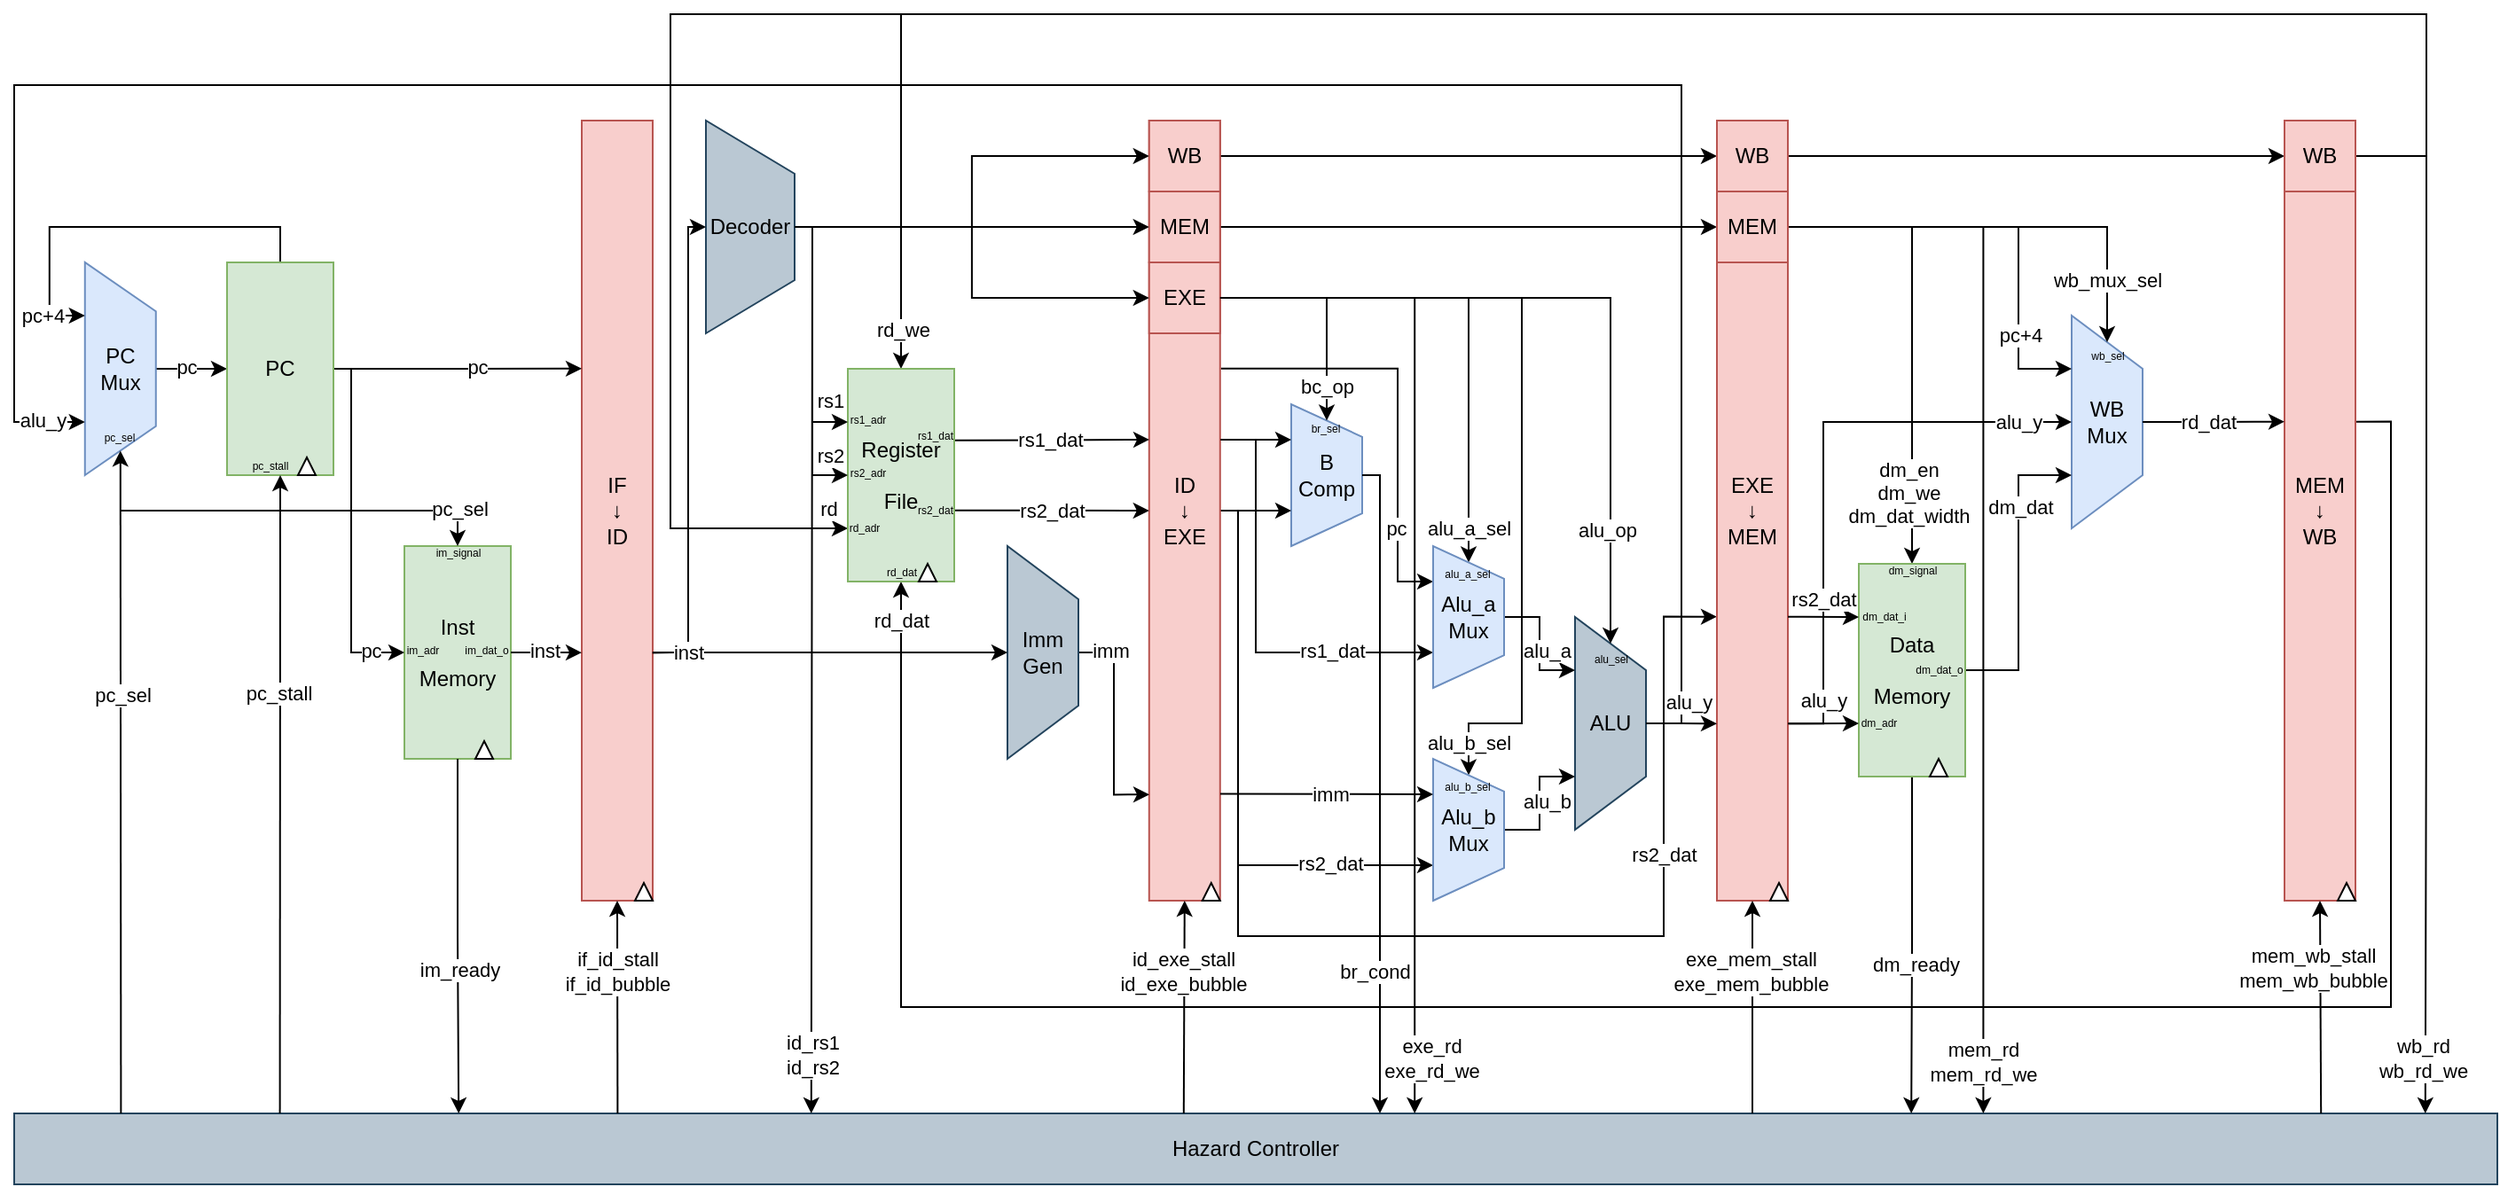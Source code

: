 <mxfile version="22.1.2" type="device">
  <diagram name="Page-1" id="2YBvvXClWsGukQMizWep">
    <mxGraphModel dx="508" dy="437" grid="1" gridSize="10" guides="1" tooltips="1" connect="1" arrows="1" fold="1" page="1" pageScale="1" pageWidth="850" pageHeight="1100" background="none" math="0" shadow="0">
      <root>
        <mxCell id="0" />
        <mxCell id="1" parent="0" />
        <mxCell id="UYplM13KXAHD8chaAOIS-617" value="WB&lt;br&gt;Mux" style="verticalLabelPosition=middle;verticalAlign=middle;html=1;shape=trapezoid;perimeter=trapezoidPerimeter;whiteSpace=wrap;size=0.25;arcSize=10;flipV=1;labelPosition=center;align=center;direction=south;rounded=0;fillColor=#dae8fc;strokeColor=#6c8ebf;" parent="1" vertex="1">
          <mxGeometry x="1320" y="390" width="40" height="120" as="geometry" />
        </mxCell>
        <mxCell id="UYplM13KXAHD8chaAOIS-618" value="ALU" style="verticalLabelPosition=middle;verticalAlign=middle;html=1;shape=trapezoid;perimeter=trapezoidPerimeter;whiteSpace=wrap;size=0.25;arcSize=10;flipV=1;labelPosition=center;align=center;direction=south;rounded=0;fillColor=#bac8d3;strokeColor=#23445d;" parent="1" vertex="1">
          <mxGeometry x="1040" y="560" width="40" height="120" as="geometry" />
        </mxCell>
        <mxCell id="UYplM13KXAHD8chaAOIS-621" value="B&lt;br&gt;Comp" style="verticalLabelPosition=middle;verticalAlign=middle;html=1;shape=trapezoid;perimeter=trapezoidPerimeter;whiteSpace=wrap;size=0.23;arcSize=10;flipV=1;labelPosition=center;align=center;direction=south;rounded=0;fillColor=#dae8fc;strokeColor=#6c8ebf;" parent="1" vertex="1">
          <mxGeometry x="880" y="440" width="40" height="80" as="geometry" />
        </mxCell>
        <mxCell id="UYplM13KXAHD8chaAOIS-589" value="IF&lt;br style=&quot;border-color: var(--border-color);&quot;&gt;↓&lt;br style=&quot;border-color: var(--border-color);&quot;&gt;ID" style="rounded=0;whiteSpace=wrap;html=1;direction=south;fillColor=#f8cecc;strokeColor=#b85450;" parent="1" vertex="1">
          <mxGeometry x="480" y="280" width="40" height="440" as="geometry" />
        </mxCell>
        <mxCell id="UYplM13KXAHD8chaAOIS-657" style="edgeStyle=orthogonalEdgeStyle;rounded=0;orthogonalLoop=1;jettySize=auto;html=1;exitX=0.5;exitY=0;exitDx=0;exitDy=0;entryX=0.75;entryY=1;entryDx=0;entryDy=0;" parent="1" source="UYplM13KXAHD8chaAOIS-591" target="UYplM13KXAHD8chaAOIS-621" edge="1">
          <mxGeometry relative="1" as="geometry" />
        </mxCell>
        <mxCell id="UYplM13KXAHD8chaAOIS-668" style="edgeStyle=orthogonalEdgeStyle;rounded=0;orthogonalLoop=1;jettySize=auto;html=1;exitX=0.318;exitY=-0.012;exitDx=0;exitDy=0;entryX=0.25;entryY=1;entryDx=0;entryDy=0;exitPerimeter=0;" parent="1" source="UYplM13KXAHD8chaAOIS-591" target="UYplM13KXAHD8chaAOIS-620" edge="1">
          <mxGeometry relative="1" as="geometry">
            <Array as="points">
              <mxPoint x="940" y="420" />
              <mxPoint x="940" y="540" />
            </Array>
          </mxGeometry>
        </mxCell>
        <mxCell id="UYplM13KXAHD8chaAOIS-735" value="pc" style="edgeLabel;html=1;align=center;verticalAlign=middle;resizable=0;points=[];rounded=0;" parent="UYplM13KXAHD8chaAOIS-668" vertex="1" connectable="0">
          <mxGeometry x="0.587" relative="1" as="geometry">
            <mxPoint x="-1" y="-1" as="offset" />
          </mxGeometry>
        </mxCell>
        <mxCell id="UYplM13KXAHD8chaAOIS-669" style="edgeStyle=orthogonalEdgeStyle;rounded=0;orthogonalLoop=1;jettySize=auto;html=1;exitX=0.409;exitY=-0.006;exitDx=0;exitDy=0;entryX=0.75;entryY=1;entryDx=0;entryDy=0;exitPerimeter=0;" parent="1" source="UYplM13KXAHD8chaAOIS-591" target="UYplM13KXAHD8chaAOIS-620" edge="1">
          <mxGeometry relative="1" as="geometry">
            <Array as="points">
              <mxPoint x="860" y="460" />
              <mxPoint x="860" y="580" />
            </Array>
          </mxGeometry>
        </mxCell>
        <mxCell id="UYplM13KXAHD8chaAOIS-733" value="rs1_dat" style="edgeLabel;html=1;align=center;verticalAlign=middle;resizable=0;points=[];rounded=0;" parent="UYplM13KXAHD8chaAOIS-669" vertex="1" connectable="0">
          <mxGeometry x="0.571" y="3" relative="1" as="geometry">
            <mxPoint x="-6" y="2" as="offset" />
          </mxGeometry>
        </mxCell>
        <mxCell id="UYplM13KXAHD8chaAOIS-670" style="edgeStyle=orthogonalEdgeStyle;rounded=0;orthogonalLoop=1;jettySize=auto;html=1;exitX=0.5;exitY=0;exitDx=0;exitDy=0;entryX=0.75;entryY=1;entryDx=0;entryDy=0;" parent="1" source="UYplM13KXAHD8chaAOIS-591" target="UYplM13KXAHD8chaAOIS-619" edge="1">
          <mxGeometry relative="1" as="geometry">
            <Array as="points">
              <mxPoint x="850" y="500" />
              <mxPoint x="850" y="700" />
            </Array>
          </mxGeometry>
        </mxCell>
        <mxCell id="UYplM13KXAHD8chaAOIS-720" value="rs2_dat" style="edgeLabel;html=1;align=center;verticalAlign=middle;resizable=0;points=[];rounded=0;" parent="UYplM13KXAHD8chaAOIS-670" vertex="1" connectable="0">
          <mxGeometry x="0.573" relative="1" as="geometry">
            <mxPoint x="10" y="-1" as="offset" />
          </mxGeometry>
        </mxCell>
        <mxCell id="UYplM13KXAHD8chaAOIS-675" style="edgeStyle=orthogonalEdgeStyle;rounded=0;orthogonalLoop=1;jettySize=auto;html=1;exitX=0.5;exitY=0;exitDx=0;exitDy=0;entryX=0.636;entryY=1;entryDx=0;entryDy=0;entryPerimeter=0;" parent="1" source="UYplM13KXAHD8chaAOIS-591" target="UYplM13KXAHD8chaAOIS-592" edge="1">
          <mxGeometry relative="1" as="geometry">
            <mxPoint x="1100" y="560" as="targetPoint" />
            <Array as="points">
              <mxPoint x="850" y="500" />
              <mxPoint x="850" y="740" />
              <mxPoint x="1090" y="740" />
              <mxPoint x="1090" y="560" />
            </Array>
          </mxGeometry>
        </mxCell>
        <mxCell id="UYplM13KXAHD8chaAOIS-721" value="rs2_dat" style="edgeLabel;html=1;align=center;verticalAlign=middle;resizable=0;points=[];rounded=0;" parent="UYplM13KXAHD8chaAOIS-675" vertex="1" connectable="0">
          <mxGeometry x="0.532" y="-1" relative="1" as="geometry">
            <mxPoint x="-1" as="offset" />
          </mxGeometry>
        </mxCell>
        <mxCell id="UYplM13KXAHD8chaAOIS-591" value="ID&lt;br style=&quot;border-color: var(--border-color);&quot;&gt;↓&lt;br style=&quot;border-color: var(--border-color);&quot;&gt;EXE" style="rounded=0;whiteSpace=wrap;html=1;direction=south;strokeColor=#b85450;fillColor=#f8cecc;" parent="1" vertex="1">
          <mxGeometry x="799.89" y="280" width="40" height="440" as="geometry" />
        </mxCell>
        <mxCell id="UYplM13KXAHD8chaAOIS-681" style="edgeStyle=orthogonalEdgeStyle;rounded=0;orthogonalLoop=1;jettySize=auto;html=1;entryX=0.5;entryY=1;entryDx=0;entryDy=0;exitX=0.773;exitY=0.004;exitDx=0;exitDy=0;exitPerimeter=0;" parent="1" source="UYplM13KXAHD8chaAOIS-592" target="UYplM13KXAHD8chaAOIS-617" edge="1">
          <mxGeometry relative="1" as="geometry">
            <mxPoint x="1170" y="620" as="sourcePoint" />
            <Array as="points">
              <mxPoint x="1180" y="620" />
              <mxPoint x="1180" y="450" />
            </Array>
          </mxGeometry>
        </mxCell>
        <mxCell id="UYplM13KXAHD8chaAOIS-730" value="alu_y" style="edgeLabel;html=1;align=center;verticalAlign=middle;resizable=0;points=[];rounded=0;" parent="UYplM13KXAHD8chaAOIS-681" vertex="1" connectable="0">
          <mxGeometry x="0.84" y="2" relative="1" as="geometry">
            <mxPoint x="-4" y="2" as="offset" />
          </mxGeometry>
        </mxCell>
        <mxCell id="UYplM13KXAHD8chaAOIS-592" value="EXE&lt;br style=&quot;border-color: var(--border-color);&quot;&gt;↓&lt;br style=&quot;border-color: var(--border-color);&quot;&gt;MEM" style="rounded=0;whiteSpace=wrap;html=1;direction=south;fillColor=#f8cecc;strokeColor=#b85450;" parent="1" vertex="1">
          <mxGeometry x="1120" y="280" width="40" height="440" as="geometry" />
        </mxCell>
        <mxCell id="UYplM13KXAHD8chaAOIS-705" style="edgeStyle=orthogonalEdgeStyle;rounded=0;orthogonalLoop=1;jettySize=auto;html=1;entryX=1;entryY=0.5;entryDx=0;entryDy=0;exitX=0.386;exitY=0;exitDx=0;exitDy=0;exitPerimeter=0;" parent="1" source="UYplM13KXAHD8chaAOIS-594" target="UYplM13KXAHD8chaAOIS-622" edge="1">
          <mxGeometry relative="1" as="geometry">
            <mxPoint x="1490" y="450" as="sourcePoint" />
            <Array as="points">
              <mxPoint x="1500" y="450" />
              <mxPoint x="1500" y="780" />
              <mxPoint x="660" y="780" />
            </Array>
          </mxGeometry>
        </mxCell>
        <mxCell id="UYplM13KXAHD8chaAOIS-713" value="rd_dat" style="edgeLabel;html=1;align=center;verticalAlign=middle;resizable=0;points=[];rounded=0;" parent="UYplM13KXAHD8chaAOIS-705" vertex="1" connectable="0">
          <mxGeometry x="0.939" relative="1" as="geometry">
            <mxPoint y="-22" as="offset" />
          </mxGeometry>
        </mxCell>
        <mxCell id="UYplM13KXAHD8chaAOIS-594" value="MEM&lt;br style=&quot;border-color: var(--border-color);&quot;&gt;↓&lt;br style=&quot;border-color: var(--border-color);&quot;&gt;WB" style="rounded=0;whiteSpace=wrap;html=1;direction=south;fillColor=#f8cecc;strokeColor=#b85450;" parent="1" vertex="1">
          <mxGeometry x="1440" y="280" width="40" height="440" as="geometry" />
        </mxCell>
        <mxCell id="UYplM13KXAHD8chaAOIS-596" value="Hazard Controller" style="rounded=0;whiteSpace=wrap;html=1;points=[[0,0,0,0,0],[0,0.25,0,0,0],[0,0.5,0,0,0],[0,0.75,0,0,0],[0,1,0,0,0],[0.25,0,0,0,0],[0.25,1,0,0,0],[0.5,0,0,0,0],[0.5,1,0,0,0],[0.75,0,0,0,0],[0.75,1,0,0,0],[1,0,0,0,0],[1,0.25,0,0,0],[1,0.5,0,0,0],[1,0.75,0,0,0],[1,1,0,0,0]];fillColor=#bac8d3;strokeColor=#23445d;" parent="1" vertex="1">
          <mxGeometry x="160" y="840" width="1400" height="40" as="geometry" />
        </mxCell>
        <mxCell id="UYplM13KXAHD8chaAOIS-623" style="edgeStyle=orthogonalEdgeStyle;rounded=0;orthogonalLoop=1;jettySize=auto;html=1;exitX=0.5;exitY=0;exitDx=0;exitDy=0;entryX=0.5;entryY=1;entryDx=0;entryDy=0;" parent="1" source="UYplM13KXAHD8chaAOIS-598" target="UYplM13KXAHD8chaAOIS-601" edge="1">
          <mxGeometry relative="1" as="geometry" />
        </mxCell>
        <mxCell id="UYplM13KXAHD8chaAOIS-624" value="pc" style="edgeLabel;html=1;align=center;verticalAlign=middle;resizable=0;points=[];rounded=0;" parent="UYplM13KXAHD8chaAOIS-623" vertex="1" connectable="0">
          <mxGeometry x="-0.169" y="1" relative="1" as="geometry">
            <mxPoint as="offset" />
          </mxGeometry>
        </mxCell>
        <mxCell id="UYplM13KXAHD8chaAOIS-598" value="PC&lt;br&gt;Mux" style="verticalLabelPosition=middle;verticalAlign=middle;html=1;shape=trapezoid;perimeter=trapezoidPerimeter;whiteSpace=wrap;size=0.23;arcSize=10;flipV=1;labelPosition=center;align=center;direction=south;rounded=0;fillColor=#dae8fc;strokeColor=#6c8ebf;" parent="1" vertex="1">
          <mxGeometry x="199.89" y="360" width="40" height="120" as="geometry" />
        </mxCell>
        <mxCell id="UYplM13KXAHD8chaAOIS-600" value="Inst&lt;br&gt;&lt;br&gt;Memory" style="rounded=0;whiteSpace=wrap;html=1;direction=south;fillColor=#d5e8d4;strokeColor=#82b366;" parent="1" vertex="1">
          <mxGeometry x="380" y="520" width="60" height="120" as="geometry" />
        </mxCell>
        <mxCell id="UYplM13KXAHD8chaAOIS-625" style="edgeStyle=orthogonalEdgeStyle;rounded=0;orthogonalLoop=1;jettySize=auto;html=1;exitX=0;exitY=0.5;exitDx=0;exitDy=0;entryX=0.25;entryY=1;entryDx=0;entryDy=0;" parent="1" source="UYplM13KXAHD8chaAOIS-601" target="UYplM13KXAHD8chaAOIS-598" edge="1">
          <mxGeometry relative="1" as="geometry" />
        </mxCell>
        <mxCell id="UYplM13KXAHD8chaAOIS-626" value="pc+4" style="edgeLabel;html=1;align=center;verticalAlign=middle;resizable=0;points=[];rounded=0;" parent="UYplM13KXAHD8chaAOIS-625" vertex="1" connectable="0">
          <mxGeometry x="-0.124" relative="1" as="geometry">
            <mxPoint x="-58" y="50" as="offset" />
          </mxGeometry>
        </mxCell>
        <mxCell id="UYplM13KXAHD8chaAOIS-629" style="edgeStyle=orthogonalEdgeStyle;rounded=0;orthogonalLoop=1;jettySize=auto;html=1;exitX=0.5;exitY=0;exitDx=0;exitDy=0;entryX=0.318;entryY=1;entryDx=0;entryDy=0;entryPerimeter=0;" parent="1" source="UYplM13KXAHD8chaAOIS-601" target="UYplM13KXAHD8chaAOIS-589" edge="1">
          <mxGeometry relative="1" as="geometry">
            <mxPoint x="460.0" y="420.316" as="targetPoint" />
          </mxGeometry>
        </mxCell>
        <mxCell id="UYplM13KXAHD8chaAOIS-748" value="pc" style="edgeLabel;html=1;align=center;verticalAlign=middle;resizable=0;points=[];rounded=0;" parent="UYplM13KXAHD8chaAOIS-629" vertex="1" connectable="0">
          <mxGeometry x="0.106" y="2" relative="1" as="geometry">
            <mxPoint x="3" y="1" as="offset" />
          </mxGeometry>
        </mxCell>
        <mxCell id="UYplM13KXAHD8chaAOIS-630" style="edgeStyle=orthogonalEdgeStyle;rounded=0;orthogonalLoop=1;jettySize=auto;html=1;exitX=0.5;exitY=0;exitDx=0;exitDy=0;entryX=0.5;entryY=1;entryDx=0;entryDy=0;" parent="1" source="UYplM13KXAHD8chaAOIS-601" target="UYplM13KXAHD8chaAOIS-600" edge="1">
          <mxGeometry relative="1" as="geometry">
            <Array as="points">
              <mxPoint x="350" y="420" />
              <mxPoint x="350" y="580" />
            </Array>
          </mxGeometry>
        </mxCell>
        <mxCell id="UYplM13KXAHD8chaAOIS-751" value="pc" style="edgeLabel;html=1;align=center;verticalAlign=middle;resizable=0;points=[];rounded=0;" parent="UYplM13KXAHD8chaAOIS-630" vertex="1" connectable="0">
          <mxGeometry x="0.721" y="1" relative="1" as="geometry">
            <mxPoint x="9" as="offset" />
          </mxGeometry>
        </mxCell>
        <mxCell id="UYplM13KXAHD8chaAOIS-759" value="im_adr" style="edgeLabel;html=1;align=center;verticalAlign=middle;resizable=0;points=[];fontSize=6;rounded=0;labelBackgroundColor=none;" parent="UYplM13KXAHD8chaAOIS-630" vertex="1" connectable="0">
          <mxGeometry x="0.859" relative="1" as="geometry">
            <mxPoint x="24" y="-1" as="offset" />
          </mxGeometry>
        </mxCell>
        <mxCell id="UYplM13KXAHD8chaAOIS-601" value="PC" style="rounded=0;whiteSpace=wrap;html=1;direction=south;fillColor=#d5e8d4;strokeColor=#82b366;" parent="1" vertex="1">
          <mxGeometry x="280" y="360" width="60" height="120" as="geometry" />
        </mxCell>
        <mxCell id="UYplM13KXAHD8chaAOIS-640" style="edgeStyle=orthogonalEdgeStyle;rounded=0;orthogonalLoop=1;jettySize=auto;html=1;exitX=1;exitY=0.5;exitDx=0;exitDy=0;entryX=0;entryY=0.5;entryDx=0;entryDy=0;" parent="1" source="UYplM13KXAHD8chaAOIS-604" target="UYplM13KXAHD8chaAOIS-608" edge="1">
          <mxGeometry relative="1" as="geometry" />
        </mxCell>
        <mxCell id="UYplM13KXAHD8chaAOIS-604" value="WB" style="rounded=0;whiteSpace=wrap;html=1;strokeColor=#b85450;fillColor=#f8cecc;" parent="1" vertex="1">
          <mxGeometry x="799.89" y="280" width="40" height="40" as="geometry" />
        </mxCell>
        <mxCell id="UYplM13KXAHD8chaAOIS-641" style="edgeStyle=orthogonalEdgeStyle;rounded=0;orthogonalLoop=1;jettySize=auto;html=1;exitX=1;exitY=0.5;exitDx=0;exitDy=0;entryX=0;entryY=0.5;entryDx=0;entryDy=0;" parent="1" source="UYplM13KXAHD8chaAOIS-605" target="UYplM13KXAHD8chaAOIS-609" edge="1">
          <mxGeometry relative="1" as="geometry" />
        </mxCell>
        <mxCell id="UYplM13KXAHD8chaAOIS-605" value="MEM" style="rounded=0;whiteSpace=wrap;html=1;strokeColor=#b85450;fillColor=#f8cecc;" parent="1" vertex="1">
          <mxGeometry x="799.89" y="320" width="40" height="40" as="geometry" />
        </mxCell>
        <mxCell id="UYplM13KXAHD8chaAOIS-659" style="edgeStyle=orthogonalEdgeStyle;rounded=0;orthogonalLoop=1;jettySize=auto;html=1;exitX=1;exitY=0.5;exitDx=0;exitDy=0;entryX=0;entryY=0.5;entryDx=0;entryDy=0;" parent="1" source="UYplM13KXAHD8chaAOIS-606" target="UYplM13KXAHD8chaAOIS-621" edge="1">
          <mxGeometry relative="1" as="geometry" />
        </mxCell>
        <mxCell id="UYplM13KXAHD8chaAOIS-752" value="bc_op" style="edgeLabel;html=1;align=center;verticalAlign=middle;resizable=0;points=[];rounded=0;" parent="UYplM13KXAHD8chaAOIS-659" vertex="1" connectable="0">
          <mxGeometry x="0.716" y="-3" relative="1" as="geometry">
            <mxPoint x="3" y="-1" as="offset" />
          </mxGeometry>
        </mxCell>
        <mxCell id="UYplM13KXAHD8chaAOIS-794" value="br_sel" style="edgeLabel;html=1;align=center;verticalAlign=middle;resizable=0;points=[];fontSize=6;fontFamily=Helvetica;fontColor=default;labelBackgroundColor=none;" parent="UYplM13KXAHD8chaAOIS-659" vertex="1" connectable="0">
          <mxGeometry x="0.906" y="2" relative="1" as="geometry">
            <mxPoint x="-3" y="11" as="offset" />
          </mxGeometry>
        </mxCell>
        <mxCell id="UYplM13KXAHD8chaAOIS-660" style="edgeStyle=orthogonalEdgeStyle;rounded=0;orthogonalLoop=1;jettySize=auto;html=1;exitX=1;exitY=0.5;exitDx=0;exitDy=0;entryX=0;entryY=0.5;entryDx=0;entryDy=0;" parent="1" source="UYplM13KXAHD8chaAOIS-606" target="UYplM13KXAHD8chaAOIS-620" edge="1">
          <mxGeometry relative="1" as="geometry" />
        </mxCell>
        <mxCell id="UYplM13KXAHD8chaAOIS-731" value="alu_a_sel" style="edgeLabel;html=1;align=center;verticalAlign=middle;resizable=0;points=[];rounded=0;" parent="UYplM13KXAHD8chaAOIS-660" vertex="1" connectable="0">
          <mxGeometry x="0.49" relative="1" as="geometry">
            <mxPoint y="54" as="offset" />
          </mxGeometry>
        </mxCell>
        <mxCell id="UYplM13KXAHD8chaAOIS-661" style="edgeStyle=orthogonalEdgeStyle;rounded=0;orthogonalLoop=1;jettySize=auto;html=1;exitX=1;exitY=0.5;exitDx=0;exitDy=0;entryX=0;entryY=0.5;entryDx=0;entryDy=0;" parent="1" source="UYplM13KXAHD8chaAOIS-606" target="UYplM13KXAHD8chaAOIS-618" edge="1">
          <mxGeometry relative="1" as="geometry" />
        </mxCell>
        <mxCell id="UYplM13KXAHD8chaAOIS-746" value="alu_op" style="edgeLabel;html=1;align=center;verticalAlign=middle;resizable=0;points=[];rounded=0;" parent="UYplM13KXAHD8chaAOIS-661" vertex="1" connectable="0">
          <mxGeometry x="0.71" relative="1" as="geometry">
            <mxPoint x="-2" y="-4" as="offset" />
          </mxGeometry>
        </mxCell>
        <mxCell id="UYplM13KXAHD8chaAOIS-797" value="alu_sel" style="edgeLabel;html=1;align=center;verticalAlign=middle;resizable=0;points=[];fontSize=6;fontFamily=Helvetica;fontColor=default;labelBackgroundColor=none;" parent="UYplM13KXAHD8chaAOIS-661" vertex="1" connectable="0">
          <mxGeometry x="0.881" relative="1" as="geometry">
            <mxPoint y="33" as="offset" />
          </mxGeometry>
        </mxCell>
        <mxCell id="UYplM13KXAHD8chaAOIS-662" style="edgeStyle=orthogonalEdgeStyle;rounded=0;orthogonalLoop=1;jettySize=auto;html=1;exitX=1;exitY=0.5;exitDx=0;exitDy=0;entryX=0;entryY=0.5;entryDx=0;entryDy=0;" parent="1" source="UYplM13KXAHD8chaAOIS-606" target="UYplM13KXAHD8chaAOIS-619" edge="1">
          <mxGeometry relative="1" as="geometry">
            <Array as="points">
              <mxPoint x="1010" y="380" />
              <mxPoint x="1010" y="620" />
              <mxPoint x="980" y="620" />
            </Array>
          </mxGeometry>
        </mxCell>
        <mxCell id="UYplM13KXAHD8chaAOIS-732" value="alu_b_sel" style="edgeLabel;html=1;align=center;verticalAlign=middle;resizable=0;points=[];rounded=0;" parent="UYplM13KXAHD8chaAOIS-662" vertex="1" connectable="0">
          <mxGeometry x="0.669" y="1" relative="1" as="geometry">
            <mxPoint x="-31" y="29" as="offset" />
          </mxGeometry>
        </mxCell>
        <mxCell id="UYplM13KXAHD8chaAOIS-606" value="EXE" style="rounded=0;whiteSpace=wrap;html=1;strokeColor=#b85450;fillColor=#f8cecc;" parent="1" vertex="1">
          <mxGeometry x="799.89" y="360" width="40" height="40" as="geometry" />
        </mxCell>
        <mxCell id="UYplM13KXAHD8chaAOIS-643" style="edgeStyle=orthogonalEdgeStyle;rounded=0;orthogonalLoop=1;jettySize=auto;html=1;exitX=1;exitY=0.5;exitDx=0;exitDy=0;entryX=0;entryY=0.5;entryDx=0;entryDy=0;" parent="1" source="UYplM13KXAHD8chaAOIS-608" target="UYplM13KXAHD8chaAOIS-611" edge="1">
          <mxGeometry relative="1" as="geometry" />
        </mxCell>
        <mxCell id="UYplM13KXAHD8chaAOIS-608" value="WB" style="rounded=0;whiteSpace=wrap;html=1;fillColor=#f8cecc;strokeColor=#b85450;" parent="1" vertex="1">
          <mxGeometry x="1120" y="280" width="40" height="40" as="geometry" />
        </mxCell>
        <mxCell id="UYplM13KXAHD8chaAOIS-678" style="edgeStyle=orthogonalEdgeStyle;rounded=0;orthogonalLoop=1;jettySize=auto;html=1;exitX=1;exitY=0.5;exitDx=0;exitDy=0;entryX=0;entryY=0.5;entryDx=0;entryDy=0;" parent="1" source="UYplM13KXAHD8chaAOIS-609" target="UYplM13KXAHD8chaAOIS-614" edge="1">
          <mxGeometry relative="1" as="geometry" />
        </mxCell>
        <mxCell id="UYplM13KXAHD8chaAOIS-754" value="dm_en&lt;br&gt;dm_we&lt;br&gt;dm_dat_width" style="edgeLabel;html=1;align=center;verticalAlign=middle;resizable=0;points=[];rounded=0;" parent="UYplM13KXAHD8chaAOIS-678" vertex="1" connectable="0">
          <mxGeometry x="0.545" y="-2" relative="1" as="geometry">
            <mxPoint y="19" as="offset" />
          </mxGeometry>
        </mxCell>
        <mxCell id="UYplM13KXAHD8chaAOIS-684" style="edgeStyle=orthogonalEdgeStyle;rounded=0;orthogonalLoop=1;jettySize=auto;html=1;exitX=1;exitY=0.5;exitDx=0;exitDy=0;entryX=0;entryY=0.5;entryDx=0;entryDy=0;" parent="1" source="UYplM13KXAHD8chaAOIS-609" target="UYplM13KXAHD8chaAOIS-617" edge="1">
          <mxGeometry relative="1" as="geometry" />
        </mxCell>
        <mxCell id="UYplM13KXAHD8chaAOIS-747" value="wb_mux_sel" style="edgeLabel;html=1;align=center;verticalAlign=middle;resizable=0;points=[];rounded=0;" parent="UYplM13KXAHD8chaAOIS-684" vertex="1" connectable="0">
          <mxGeometry x="0.846" y="-2" relative="1" as="geometry">
            <mxPoint x="2" y="-16" as="offset" />
          </mxGeometry>
        </mxCell>
        <mxCell id="UYplM13KXAHD8chaAOIS-798" value="wb_sel" style="edgeLabel;html=1;align=center;verticalAlign=middle;resizable=0;points=[];fontSize=6;fontFamily=Helvetica;fontColor=default;labelBackgroundColor=none;" parent="UYplM13KXAHD8chaAOIS-684" vertex="1" connectable="0">
          <mxGeometry x="0.842" y="-1" relative="1" as="geometry">
            <mxPoint x="1" y="27" as="offset" />
          </mxGeometry>
        </mxCell>
        <mxCell id="UYplM13KXAHD8chaAOIS-709" style="edgeStyle=orthogonalEdgeStyle;rounded=0;orthogonalLoop=1;jettySize=auto;html=1;exitX=1;exitY=0.5;exitDx=0;exitDy=0;entryX=0.25;entryY=1;entryDx=0;entryDy=0;" parent="1" source="UYplM13KXAHD8chaAOIS-609" target="UYplM13KXAHD8chaAOIS-617" edge="1">
          <mxGeometry relative="1" as="geometry">
            <Array as="points">
              <mxPoint x="1290" y="340" />
              <mxPoint x="1290" y="420" />
            </Array>
          </mxGeometry>
        </mxCell>
        <mxCell id="UYplM13KXAHD8chaAOIS-729" value="pc+4" style="edgeLabel;html=1;align=center;verticalAlign=middle;resizable=0;points=[];rounded=0;" parent="UYplM13KXAHD8chaAOIS-709" vertex="1" connectable="0">
          <mxGeometry x="0.545" y="1" relative="1" as="geometry">
            <mxPoint y="5" as="offset" />
          </mxGeometry>
        </mxCell>
        <mxCell id="UYplM13KXAHD8chaAOIS-770" style="edgeStyle=orthogonalEdgeStyle;shape=connector;rounded=0;orthogonalLoop=1;jettySize=auto;html=1;exitX=1;exitY=0.5;exitDx=0;exitDy=0;labelBackgroundColor=default;strokeColor=default;align=center;verticalAlign=middle;fontFamily=Helvetica;fontSize=11;fontColor=default;endArrow=classic;entryX=0.793;entryY=0;entryDx=0;entryDy=0;entryPerimeter=0;" parent="1" source="UYplM13KXAHD8chaAOIS-609" target="UYplM13KXAHD8chaAOIS-596" edge="1">
          <mxGeometry relative="1" as="geometry">
            <mxPoint x="1270" y="830" as="targetPoint" />
            <Array as="points">
              <mxPoint x="1270" y="340" />
            </Array>
          </mxGeometry>
        </mxCell>
        <mxCell id="UYplM13KXAHD8chaAOIS-771" value="mem_rd&lt;br&gt;mem_rd_we" style="edgeLabel;html=1;align=center;verticalAlign=middle;resizable=0;points=[];fontSize=11;fontFamily=Helvetica;fontColor=default;" parent="UYplM13KXAHD8chaAOIS-770" vertex="1" connectable="0">
          <mxGeometry x="0.904" y="-1" relative="1" as="geometry">
            <mxPoint x="1" as="offset" />
          </mxGeometry>
        </mxCell>
        <mxCell id="UYplM13KXAHD8chaAOIS-609" value="MEM" style="rounded=0;whiteSpace=wrap;html=1;fillColor=#f8cecc;strokeColor=#b85450;" parent="1" vertex="1">
          <mxGeometry x="1120" y="320" width="40" height="40" as="geometry" />
        </mxCell>
        <mxCell id="UYplM13KXAHD8chaAOIS-703" style="edgeStyle=orthogonalEdgeStyle;rounded=0;orthogonalLoop=1;jettySize=auto;html=1;exitX=1;exitY=0.5;exitDx=0;exitDy=0;entryX=0;entryY=0.5;entryDx=0;entryDy=0;" parent="1" source="UYplM13KXAHD8chaAOIS-611" target="UYplM13KXAHD8chaAOIS-622" edge="1">
          <mxGeometry relative="1" as="geometry">
            <Array as="points">
              <mxPoint x="1520" y="300" />
              <mxPoint x="1520" y="220" />
              <mxPoint x="660" y="220" />
            </Array>
          </mxGeometry>
        </mxCell>
        <mxCell id="UYplM13KXAHD8chaAOIS-718" value="rd_we" style="edgeLabel;html=1;align=center;verticalAlign=middle;resizable=0;points=[];rounded=0;" parent="UYplM13KXAHD8chaAOIS-703" vertex="1" connectable="0">
          <mxGeometry x="0.956" y="2" relative="1" as="geometry">
            <mxPoint x="-1" y="4" as="offset" />
          </mxGeometry>
        </mxCell>
        <mxCell id="UYplM13KXAHD8chaAOIS-704" style="edgeStyle=orthogonalEdgeStyle;rounded=0;orthogonalLoop=1;jettySize=auto;html=1;exitX=1;exitY=0.5;exitDx=0;exitDy=0;entryX=0.75;entryY=1;entryDx=0;entryDy=0;" parent="1" source="UYplM13KXAHD8chaAOIS-611" target="UYplM13KXAHD8chaAOIS-622" edge="1">
          <mxGeometry relative="1" as="geometry">
            <Array as="points">
              <mxPoint x="1520" y="300" />
              <mxPoint x="1520" y="220" />
              <mxPoint x="530" y="220" />
              <mxPoint x="530" y="510" />
            </Array>
          </mxGeometry>
        </mxCell>
        <mxCell id="UYplM13KXAHD8chaAOIS-717" value="rd" style="edgeLabel;html=1;align=center;verticalAlign=middle;resizable=0;points=[];rounded=0;" parent="UYplM13KXAHD8chaAOIS-704" vertex="1" connectable="0">
          <mxGeometry x="0.967" y="1" relative="1" as="geometry">
            <mxPoint x="13" y="-10" as="offset" />
          </mxGeometry>
        </mxCell>
        <mxCell id="UYplM13KXAHD8chaAOIS-772" style="edgeStyle=orthogonalEdgeStyle;shape=connector;rounded=0;orthogonalLoop=1;jettySize=auto;html=1;exitX=1;exitY=0.5;exitDx=0;exitDy=0;labelBackgroundColor=default;strokeColor=default;align=center;verticalAlign=middle;fontFamily=Helvetica;fontSize=11;fontColor=default;endArrow=classic;entryX=0.971;entryY=0;entryDx=0;entryDy=0;entryPerimeter=0;" parent="1" source="UYplM13KXAHD8chaAOIS-611" target="UYplM13KXAHD8chaAOIS-596" edge="1">
          <mxGeometry relative="1" as="geometry">
            <mxPoint x="1520" y="830" as="targetPoint" />
            <Array as="points">
              <mxPoint x="1520" y="300" />
              <mxPoint x="1520" y="580" />
              <mxPoint x="1519" y="580" />
            </Array>
          </mxGeometry>
        </mxCell>
        <mxCell id="UYplM13KXAHD8chaAOIS-773" value="wb_rd&lt;br&gt;wb_rd_we" style="edgeLabel;html=1;align=center;verticalAlign=middle;resizable=0;points=[];fontSize=11;fontFamily=Helvetica;fontColor=default;" parent="UYplM13KXAHD8chaAOIS-772" vertex="1" connectable="0">
          <mxGeometry x="0.898" relative="1" as="geometry">
            <mxPoint x="-2" y="-2" as="offset" />
          </mxGeometry>
        </mxCell>
        <mxCell id="UYplM13KXAHD8chaAOIS-611" value="WB" style="rounded=0;whiteSpace=wrap;html=1;fillColor=#f8cecc;strokeColor=#b85450;" parent="1" vertex="1">
          <mxGeometry x="1440" y="280" width="40" height="40" as="geometry" />
        </mxCell>
        <mxCell id="UYplM13KXAHD8chaAOIS-682" style="edgeStyle=orthogonalEdgeStyle;rounded=0;orthogonalLoop=1;jettySize=auto;html=1;exitX=0.5;exitY=0;exitDx=0;exitDy=0;entryX=0.75;entryY=1;entryDx=0;entryDy=0;" parent="1" source="UYplM13KXAHD8chaAOIS-614" target="UYplM13KXAHD8chaAOIS-617" edge="1">
          <mxGeometry relative="1" as="geometry" />
        </mxCell>
        <mxCell id="UYplM13KXAHD8chaAOIS-728" value="dm_dat" style="edgeLabel;html=1;align=center;verticalAlign=middle;resizable=0;points=[];rounded=0;" parent="UYplM13KXAHD8chaAOIS-682" vertex="1" connectable="0">
          <mxGeometry x="0.369" y="2" relative="1" as="geometry">
            <mxPoint x="3" y="-6" as="offset" />
          </mxGeometry>
        </mxCell>
        <mxCell id="UYplM13KXAHD8chaAOIS-688" style="edgeStyle=orthogonalEdgeStyle;rounded=0;orthogonalLoop=1;jettySize=auto;html=1;exitX=1;exitY=0.5;exitDx=0;exitDy=0;entryX=0.764;entryY=0;entryDx=0;entryDy=0;entryPerimeter=0;" parent="1" source="UYplM13KXAHD8chaAOIS-614" target="UYplM13KXAHD8chaAOIS-596" edge="1">
          <mxGeometry relative="1" as="geometry">
            <mxPoint x="1230" y="820" as="targetPoint" />
          </mxGeometry>
        </mxCell>
        <mxCell id="UYplM13KXAHD8chaAOIS-753" value="dm_ready" style="edgeLabel;html=1;align=center;verticalAlign=middle;resizable=0;points=[];rounded=0;" parent="UYplM13KXAHD8chaAOIS-688" vertex="1" connectable="0">
          <mxGeometry x="0.121" y="2" relative="1" as="geometry">
            <mxPoint as="offset" />
          </mxGeometry>
        </mxCell>
        <mxCell id="UYplM13KXAHD8chaAOIS-614" value="Data&lt;br&gt;&lt;br&gt;Memory" style="rounded=0;whiteSpace=wrap;html=1;direction=south;fillColor=#d5e8d4;strokeColor=#82b366;" parent="1" vertex="1">
          <mxGeometry x="1200" y="530" width="60" height="120" as="geometry" />
        </mxCell>
        <mxCell id="UYplM13KXAHD8chaAOIS-683" style="edgeStyle=orthogonalEdgeStyle;rounded=0;orthogonalLoop=1;jettySize=auto;html=1;exitX=0.5;exitY=0;exitDx=0;exitDy=0;entryX=0.386;entryY=1;entryDx=0;entryDy=0;entryPerimeter=0;" parent="1" source="UYplM13KXAHD8chaAOIS-617" target="UYplM13KXAHD8chaAOIS-594" edge="1">
          <mxGeometry relative="1" as="geometry">
            <mxPoint x="1430" y="450" as="targetPoint" />
          </mxGeometry>
        </mxCell>
        <mxCell id="UYplM13KXAHD8chaAOIS-711" value="rd_dat" style="edgeLabel;html=1;align=center;verticalAlign=middle;resizable=0;points=[];rounded=0;" parent="UYplM13KXAHD8chaAOIS-683" vertex="1" connectable="0">
          <mxGeometry x="-0.072" y="-1" relative="1" as="geometry">
            <mxPoint y="-1" as="offset" />
          </mxGeometry>
        </mxCell>
        <mxCell id="UYplM13KXAHD8chaAOIS-674" style="edgeStyle=orthogonalEdgeStyle;rounded=0;orthogonalLoop=1;jettySize=auto;html=1;exitX=0.5;exitY=0;exitDx=0;exitDy=0;entryX=0.773;entryY=1;entryDx=0;entryDy=0;entryPerimeter=0;" parent="1" source="UYplM13KXAHD8chaAOIS-618" target="UYplM13KXAHD8chaAOIS-592" edge="1">
          <mxGeometry relative="1" as="geometry">
            <mxPoint x="1110" y="620.19" as="targetPoint" />
          </mxGeometry>
        </mxCell>
        <mxCell id="UYplM13KXAHD8chaAOIS-685" style="edgeStyle=orthogonalEdgeStyle;rounded=0;orthogonalLoop=1;jettySize=auto;html=1;exitX=0.5;exitY=0;exitDx=0;exitDy=0;entryX=0.75;entryY=1;entryDx=0;entryDy=0;" parent="1" source="UYplM13KXAHD8chaAOIS-618" target="UYplM13KXAHD8chaAOIS-598" edge="1">
          <mxGeometry relative="1" as="geometry">
            <Array as="points">
              <mxPoint x="1100" y="620" />
              <mxPoint x="1100" y="260" />
              <mxPoint x="160" y="260" />
              <mxPoint x="160" y="450" />
            </Array>
          </mxGeometry>
        </mxCell>
        <mxCell id="UYplM13KXAHD8chaAOIS-710" value="alu_y" style="edgeLabel;html=1;align=center;verticalAlign=middle;resizable=0;points=[];rounded=0;" parent="UYplM13KXAHD8chaAOIS-685" vertex="1" connectable="0">
          <mxGeometry x="0.973" y="-2" relative="1" as="geometry">
            <mxPoint x="-3" y="-3" as="offset" />
          </mxGeometry>
        </mxCell>
        <mxCell id="UYplM13KXAHD8chaAOIS-745" value="alu_y" style="edgeLabel;html=1;align=center;verticalAlign=middle;resizable=0;points=[];rounded=0;" parent="UYplM13KXAHD8chaAOIS-685" vertex="1" connectable="0">
          <mxGeometry x="-0.943" relative="1" as="geometry">
            <mxPoint x="4" y="12" as="offset" />
          </mxGeometry>
        </mxCell>
        <mxCell id="UYplM13KXAHD8chaAOIS-673" style="edgeStyle=orthogonalEdgeStyle;rounded=0;orthogonalLoop=1;jettySize=auto;html=1;exitX=0.5;exitY=0;exitDx=0;exitDy=0;entryX=0.75;entryY=1;entryDx=0;entryDy=0;" parent="1" source="UYplM13KXAHD8chaAOIS-619" target="UYplM13KXAHD8chaAOIS-618" edge="1">
          <mxGeometry relative="1" as="geometry" />
        </mxCell>
        <mxCell id="UYplM13KXAHD8chaAOIS-744" value="alu_b" style="edgeLabel;html=1;align=center;verticalAlign=middle;resizable=0;points=[];rounded=0;" parent="UYplM13KXAHD8chaAOIS-673" vertex="1" connectable="0">
          <mxGeometry x="-0.508" relative="1" as="geometry">
            <mxPoint x="7" y="-16" as="offset" />
          </mxGeometry>
        </mxCell>
        <mxCell id="UYplM13KXAHD8chaAOIS-619" value="Alu_b&lt;br&gt;Mux" style="verticalLabelPosition=middle;verticalAlign=middle;html=1;shape=trapezoid;perimeter=trapezoidPerimeter;whiteSpace=wrap;size=0.23;arcSize=10;flipV=1;labelPosition=center;align=center;direction=south;rounded=0;fillColor=#dae8fc;strokeColor=#6c8ebf;" parent="1" vertex="1">
          <mxGeometry x="960" y="640" width="40" height="80" as="geometry" />
        </mxCell>
        <mxCell id="UYplM13KXAHD8chaAOIS-672" style="edgeStyle=orthogonalEdgeStyle;rounded=0;orthogonalLoop=1;jettySize=auto;html=1;exitX=0.5;exitY=0;exitDx=0;exitDy=0;entryX=0.25;entryY=1;entryDx=0;entryDy=0;" parent="1" source="UYplM13KXAHD8chaAOIS-620" target="UYplM13KXAHD8chaAOIS-618" edge="1">
          <mxGeometry relative="1" as="geometry" />
        </mxCell>
        <mxCell id="UYplM13KXAHD8chaAOIS-743" value="alu_a" style="edgeLabel;html=1;align=center;verticalAlign=middle;resizable=0;points=[];rounded=0;" parent="UYplM13KXAHD8chaAOIS-672" vertex="1" connectable="0">
          <mxGeometry x="0.156" y="-2" relative="1" as="geometry">
            <mxPoint x="6" y="-2" as="offset" />
          </mxGeometry>
        </mxCell>
        <mxCell id="UYplM13KXAHD8chaAOIS-620" value="Alu_a&lt;br&gt;Mux" style="verticalLabelPosition=middle;verticalAlign=middle;html=1;shape=trapezoid;perimeter=trapezoidPerimeter;whiteSpace=wrap;size=0.23;arcSize=10;flipV=1;labelPosition=center;align=center;direction=south;rounded=0;fillColor=#dae8fc;strokeColor=#6c8ebf;" parent="1" vertex="1">
          <mxGeometry x="960" y="520" width="40" height="80" as="geometry" />
        </mxCell>
        <mxCell id="UYplM13KXAHD8chaAOIS-667" style="edgeStyle=orthogonalEdgeStyle;rounded=0;orthogonalLoop=1;jettySize=auto;html=1;exitX=0.5;exitY=0;exitDx=0;exitDy=0;entryX=0.55;entryY=0;entryDx=0;entryDy=0;entryPerimeter=0;" parent="1" source="UYplM13KXAHD8chaAOIS-621" target="UYplM13KXAHD8chaAOIS-596" edge="1">
          <mxGeometry relative="1" as="geometry">
            <mxPoint x="930" y="830" as="targetPoint" />
            <Array as="points">
              <mxPoint x="930" y="480" />
            </Array>
          </mxGeometry>
        </mxCell>
        <mxCell id="UYplM13KXAHD8chaAOIS-736" value="br_cond" style="edgeLabel;html=1;align=center;verticalAlign=middle;resizable=0;points=[];rounded=0;" parent="UYplM13KXAHD8chaAOIS-667" vertex="1" connectable="0">
          <mxGeometry x="0.788" y="1" relative="1" as="geometry">
            <mxPoint x="-4" y="-41" as="offset" />
          </mxGeometry>
        </mxCell>
        <mxCell id="UYplM13KXAHD8chaAOIS-654" style="edgeStyle=orthogonalEdgeStyle;rounded=0;orthogonalLoop=1;jettySize=auto;html=1;entryX=0.409;entryY=0.997;entryDx=0;entryDy=0;entryPerimeter=0;exitX=0.336;exitY=-0.003;exitDx=0;exitDy=0;exitPerimeter=0;" parent="1" source="UYplM13KXAHD8chaAOIS-622" target="UYplM13KXAHD8chaAOIS-591" edge="1">
          <mxGeometry relative="1" as="geometry">
            <mxPoint x="700" y="460" as="sourcePoint" />
            <mxPoint x="780" y="460" as="targetPoint" />
            <Array as="points" />
          </mxGeometry>
        </mxCell>
        <mxCell id="UYplM13KXAHD8chaAOIS-719" value="rs1_dat" style="edgeLabel;html=1;align=center;verticalAlign=middle;resizable=0;points=[];rounded=0;" parent="UYplM13KXAHD8chaAOIS-654" vertex="1" connectable="0">
          <mxGeometry x="-0.16" y="1" relative="1" as="geometry">
            <mxPoint x="7" as="offset" />
          </mxGeometry>
        </mxCell>
        <mxCell id="UYplM13KXAHD8chaAOIS-655" value="rs2_dat" style="edgeStyle=orthogonalEdgeStyle;rounded=0;orthogonalLoop=1;jettySize=auto;html=1;entryX=0.5;entryY=1;entryDx=0;entryDy=0;exitX=0.666;exitY=0.001;exitDx=0;exitDy=0;exitPerimeter=0;" parent="1" edge="1">
          <mxGeometry relative="1" as="geometry">
            <mxPoint x="689.94" y="499.92" as="sourcePoint" />
            <mxPoint x="799.89" y="500.0" as="targetPoint" />
            <Array as="points">
              <mxPoint x="740" y="500" />
            </Array>
          </mxGeometry>
        </mxCell>
        <mxCell id="UYplM13KXAHD8chaAOIS-622" value="Register&lt;br&gt;&lt;br&gt;File" style="rounded=0;whiteSpace=wrap;html=1;direction=south;fillColor=#d5e8d4;strokeColor=#82b366;" parent="1" vertex="1">
          <mxGeometry x="630" y="420" width="60" height="120" as="geometry" />
        </mxCell>
        <mxCell id="UYplM13KXAHD8chaAOIS-627" value="" style="endArrow=classic;html=1;rounded=0;entryX=1;entryY=0.5;entryDx=0;entryDy=0;exitX=0.043;exitY=0;exitDx=0;exitDy=0;exitPerimeter=0;" parent="1" source="UYplM13KXAHD8chaAOIS-596" target="UYplM13KXAHD8chaAOIS-598" edge="1">
          <mxGeometry width="50" height="50" relative="1" as="geometry">
            <mxPoint x="220" y="820" as="sourcePoint" />
            <mxPoint x="230" y="620" as="targetPoint" />
          </mxGeometry>
        </mxCell>
        <mxCell id="UYplM13KXAHD8chaAOIS-741" value="pc_sel" style="edgeLabel;html=1;align=center;verticalAlign=middle;resizable=0;points=[];rounded=0;" parent="UYplM13KXAHD8chaAOIS-627" vertex="1" connectable="0">
          <mxGeometry x="0.257" y="-3" relative="1" as="geometry">
            <mxPoint x="-2" y="-1" as="offset" />
          </mxGeometry>
        </mxCell>
        <mxCell id="UYplM13KXAHD8chaAOIS-784" value="pc_sel" style="edgeLabel;html=1;align=center;verticalAlign=middle;resizable=0;points=[];fontSize=6;fontFamily=Helvetica;fontColor=default;labelBackgroundColor=none;" parent="UYplM13KXAHD8chaAOIS-627" vertex="1" connectable="0">
          <mxGeometry x="0.898" y="-1" relative="1" as="geometry">
            <mxPoint x="-2" y="-27" as="offset" />
          </mxGeometry>
        </mxCell>
        <mxCell id="UYplM13KXAHD8chaAOIS-628" value="" style="endArrow=classic;html=1;rounded=0;entryX=1;entryY=0.5;entryDx=0;entryDy=0;exitX=0.107;exitY=0;exitDx=0;exitDy=0;exitPerimeter=0;" parent="1" source="UYplM13KXAHD8chaAOIS-596" target="UYplM13KXAHD8chaAOIS-601" edge="1">
          <mxGeometry width="50" height="50" relative="1" as="geometry">
            <mxPoint x="310" y="830" as="sourcePoint" />
            <mxPoint x="299.89" y="480" as="targetPoint" />
          </mxGeometry>
        </mxCell>
        <mxCell id="UYplM13KXAHD8chaAOIS-742" value="pc_stall" style="edgeLabel;html=1;align=center;verticalAlign=middle;resizable=0;points=[];rounded=0;" parent="UYplM13KXAHD8chaAOIS-628" vertex="1" connectable="0">
          <mxGeometry x="0.321" y="2" relative="1" as="geometry">
            <mxPoint x="1" y="1" as="offset" />
          </mxGeometry>
        </mxCell>
        <mxCell id="UYplM13KXAHD8chaAOIS-631" style="edgeStyle=orthogonalEdgeStyle;rounded=0;orthogonalLoop=1;jettySize=auto;html=1;exitX=0.5;exitY=0;exitDx=0;exitDy=0;entryX=0.682;entryY=1;entryDx=0;entryDy=0;entryPerimeter=0;" parent="1" source="UYplM13KXAHD8chaAOIS-600" target="UYplM13KXAHD8chaAOIS-589" edge="1">
          <mxGeometry relative="1" as="geometry">
            <mxPoint x="470" y="580" as="targetPoint" />
          </mxGeometry>
        </mxCell>
        <mxCell id="UYplM13KXAHD8chaAOIS-700" value="inst" style="edgeLabel;html=1;align=center;verticalAlign=middle;resizable=0;points=[];rounded=0;" parent="UYplM13KXAHD8chaAOIS-631" vertex="1" connectable="0">
          <mxGeometry x="-0.136" y="-2" relative="1" as="geometry">
            <mxPoint x="1" y="-3" as="offset" />
          </mxGeometry>
        </mxCell>
        <mxCell id="UYplM13KXAHD8chaAOIS-645" value="" style="endArrow=classic;html=1;rounded=0;entryX=1;entryY=0.5;entryDx=0;entryDy=0;exitX=0.243;exitY=0;exitDx=0;exitDy=0;exitPerimeter=0;" parent="1" source="UYplM13KXAHD8chaAOIS-596" target="UYplM13KXAHD8chaAOIS-589" edge="1">
          <mxGeometry width="50" height="50" relative="1" as="geometry">
            <mxPoint x="510" y="810" as="sourcePoint" />
            <mxPoint x="630" y="700" as="targetPoint" />
          </mxGeometry>
        </mxCell>
        <mxCell id="UYplM13KXAHD8chaAOIS-739" value="if_id_stall&lt;br style=&quot;border-color: var(--border-color);&quot;&gt;if_id_bubble" style="edgeLabel;html=1;align=center;verticalAlign=middle;resizable=0;points=[];rounded=0;" parent="UYplM13KXAHD8chaAOIS-645" vertex="1" connectable="0">
          <mxGeometry x="0.399" relative="1" as="geometry">
            <mxPoint y="4" as="offset" />
          </mxGeometry>
        </mxCell>
        <mxCell id="UYplM13KXAHD8chaAOIS-646" value="" style="endArrow=classic;html=1;rounded=0;entryX=1;entryY=0.5;entryDx=0;entryDy=0;exitX=0.471;exitY=0;exitDx=0;exitDy=0;exitPerimeter=0;" parent="1" source="UYplM13KXAHD8chaAOIS-596" target="UYplM13KXAHD8chaAOIS-591" edge="1">
          <mxGeometry width="50" height="50" relative="1" as="geometry">
            <mxPoint x="820" y="820" as="sourcePoint" />
            <mxPoint x="760" y="730" as="targetPoint" />
          </mxGeometry>
        </mxCell>
        <mxCell id="UYplM13KXAHD8chaAOIS-738" value="id_exe_stall&lt;br style=&quot;border-color: var(--border-color);&quot;&gt;id_exe_bubble" style="edgeLabel;html=1;align=center;verticalAlign=middle;resizable=0;points=[];rounded=0;" parent="UYplM13KXAHD8chaAOIS-646" vertex="1" connectable="0">
          <mxGeometry x="0.33" y="1" relative="1" as="geometry">
            <mxPoint as="offset" />
          </mxGeometry>
        </mxCell>
        <mxCell id="UYplM13KXAHD8chaAOIS-647" value="" style="endArrow=classic;html=1;rounded=0;entryX=1;entryY=0.5;entryDx=0;entryDy=0;exitX=0.7;exitY=0;exitDx=0;exitDy=0;exitPerimeter=0;" parent="1" source="UYplM13KXAHD8chaAOIS-596" target="UYplM13KXAHD8chaAOIS-592" edge="1">
          <mxGeometry width="50" height="50" relative="1" as="geometry">
            <mxPoint x="1140" y="830" as="sourcePoint" />
            <mxPoint x="1059.39" y="700" as="targetPoint" />
          </mxGeometry>
        </mxCell>
        <mxCell id="UYplM13KXAHD8chaAOIS-737" value="exe_mem_stall&lt;br&gt;exe_mem_bubble" style="edgeLabel;html=1;align=center;verticalAlign=middle;resizable=0;points=[];rounded=0;" parent="UYplM13KXAHD8chaAOIS-647" vertex="1" connectable="0">
          <mxGeometry x="0.331" y="1" relative="1" as="geometry">
            <mxPoint as="offset" />
          </mxGeometry>
        </mxCell>
        <mxCell id="UYplM13KXAHD8chaAOIS-648" value="" style="endArrow=classic;html=1;rounded=0;entryX=1;entryY=0.5;entryDx=0;entryDy=0;exitX=0.929;exitY=0;exitDx=0;exitDy=0;exitPerimeter=0;" parent="1" source="UYplM13KXAHD8chaAOIS-596" target="UYplM13KXAHD8chaAOIS-594" edge="1">
          <mxGeometry width="50" height="50" relative="1" as="geometry">
            <mxPoint x="1460" y="830" as="sourcePoint" />
            <mxPoint x="1450" y="740" as="targetPoint" />
          </mxGeometry>
        </mxCell>
        <mxCell id="UYplM13KXAHD8chaAOIS-740" value="mem_wb_stall&lt;br style=&quot;border-color: var(--border-color);&quot;&gt;mem_wb_bubble" style="edgeLabel;html=1;align=center;verticalAlign=middle;resizable=0;points=[];rounded=0;" parent="UYplM13KXAHD8chaAOIS-648" vertex="1" connectable="0">
          <mxGeometry x="0.342" y="-2" relative="1" as="geometry">
            <mxPoint x="-6" y="-2" as="offset" />
          </mxGeometry>
        </mxCell>
        <mxCell id="UYplM13KXAHD8chaAOIS-658" style="edgeStyle=orthogonalEdgeStyle;rounded=0;orthogonalLoop=1;jettySize=auto;html=1;entryX=0.25;entryY=1;entryDx=0;entryDy=0;exitX=0.409;exitY=-0.007;exitDx=0;exitDy=0;exitPerimeter=0;" parent="1" source="UYplM13KXAHD8chaAOIS-591" target="UYplM13KXAHD8chaAOIS-621" edge="1">
          <mxGeometry relative="1" as="geometry">
            <mxPoint x="850" y="460" as="sourcePoint" />
            <mxPoint x="890" y="510" as="targetPoint" />
          </mxGeometry>
        </mxCell>
        <mxCell id="UYplM13KXAHD8chaAOIS-676" value="" style="endArrow=classic;html=1;rounded=0;entryX=0.25;entryY=1;entryDx=0;entryDy=0;exitX=0.636;exitY=0;exitDx=0;exitDy=0;exitPerimeter=0;" parent="1" source="UYplM13KXAHD8chaAOIS-592" target="UYplM13KXAHD8chaAOIS-614" edge="1">
          <mxGeometry width="50" height="50" relative="1" as="geometry">
            <mxPoint x="1180" y="540" as="sourcePoint" />
            <mxPoint x="1120" y="520" as="targetPoint" />
          </mxGeometry>
        </mxCell>
        <mxCell id="UYplM13KXAHD8chaAOIS-722" value="dm_dat_i" style="edgeLabel;html=1;align=center;verticalAlign=middle;resizable=0;points=[];fontSize=6;rounded=0;labelBackgroundColor=none;" parent="UYplM13KXAHD8chaAOIS-676" vertex="1" connectable="0">
          <mxGeometry x="-0.633" y="-2" relative="1" as="geometry">
            <mxPoint x="46" y="-2" as="offset" />
          </mxGeometry>
        </mxCell>
        <mxCell id="UYplM13KXAHD8chaAOIS-727" value="rs2_dat" style="edgeLabel;html=1;align=center;verticalAlign=middle;resizable=0;points=[];rounded=0;" parent="UYplM13KXAHD8chaAOIS-676" vertex="1" connectable="0">
          <mxGeometry x="-0.465" y="2" relative="1" as="geometry">
            <mxPoint x="9" y="-8" as="offset" />
          </mxGeometry>
        </mxCell>
        <mxCell id="UYplM13KXAHD8chaAOIS-677" value="" style="endArrow=classic;html=1;rounded=0;entryX=0.75;entryY=1;entryDx=0;entryDy=0;exitX=0.773;exitY=0;exitDx=0;exitDy=0;exitPerimeter=0;" parent="1" source="UYplM13KXAHD8chaAOIS-592" target="UYplM13KXAHD8chaAOIS-614" edge="1">
          <mxGeometry width="50" height="50" relative="1" as="geometry">
            <mxPoint x="1170" y="570" as="sourcePoint" />
            <mxPoint x="1210" y="570" as="targetPoint" />
          </mxGeometry>
        </mxCell>
        <mxCell id="UYplM13KXAHD8chaAOIS-723" value="dm_adr" style="edgeLabel;html=1;align=center;verticalAlign=middle;resizable=0;points=[];fontSize=6;rounded=0;labelBackgroundColor=none;" parent="UYplM13KXAHD8chaAOIS-677" vertex="1" connectable="0">
          <mxGeometry x="-0.239" y="-1" relative="1" as="geometry">
            <mxPoint x="36" y="-1" as="offset" />
          </mxGeometry>
        </mxCell>
        <mxCell id="UYplM13KXAHD8chaAOIS-725" value="alu_y" style="edgeLabel;html=1;align=center;verticalAlign=middle;resizable=0;points=[];rounded=0;" parent="UYplM13KXAHD8chaAOIS-677" vertex="1" connectable="0">
          <mxGeometry x="-0.566" y="2" relative="1" as="geometry">
            <mxPoint x="11" y="-11" as="offset" />
          </mxGeometry>
        </mxCell>
        <mxCell id="UYplM13KXAHD8chaAOIS-687" style="edgeStyle=orthogonalEdgeStyle;rounded=0;orthogonalLoop=1;jettySize=auto;html=1;exitX=1;exitY=0.5;exitDx=0;exitDy=0;entryX=0.179;entryY=0;entryDx=0;entryDy=0;entryPerimeter=0;" parent="1" source="UYplM13KXAHD8chaAOIS-600" target="UYplM13KXAHD8chaAOIS-596" edge="1">
          <mxGeometry relative="1" as="geometry">
            <mxPoint x="410" y="830" as="targetPoint" />
          </mxGeometry>
        </mxCell>
        <mxCell id="UYplM13KXAHD8chaAOIS-750" value="im_ready" style="edgeLabel;html=1;align=center;verticalAlign=middle;resizable=0;points=[];rounded=0;" parent="UYplM13KXAHD8chaAOIS-687" vertex="1" connectable="0">
          <mxGeometry x="0.2" y="1" relative="1" as="geometry">
            <mxPoint x="-1" y="-1" as="offset" />
          </mxGeometry>
        </mxCell>
        <mxCell id="UYplM13KXAHD8chaAOIS-690" value="" style="endArrow=classic;html=1;rounded=0;entryX=0;entryY=0.5;entryDx=0;entryDy=0;" parent="1" target="UYplM13KXAHD8chaAOIS-600" edge="1">
          <mxGeometry width="50" height="50" relative="1" as="geometry">
            <mxPoint x="220" y="500" as="sourcePoint" />
            <mxPoint x="500" y="540" as="targetPoint" />
            <Array as="points">
              <mxPoint x="410" y="500" />
            </Array>
          </mxGeometry>
        </mxCell>
        <mxCell id="UYplM13KXAHD8chaAOIS-749" value="pc_sel" style="edgeLabel;html=1;align=center;verticalAlign=middle;resizable=0;points=[];rounded=0;" parent="UYplM13KXAHD8chaAOIS-690" vertex="1" connectable="0">
          <mxGeometry x="0.567" y="1" relative="1" as="geometry">
            <mxPoint x="26" as="offset" />
          </mxGeometry>
        </mxCell>
        <mxCell id="UYplM13KXAHD8chaAOIS-783" value="pc_stall" style="edgeLabel;html=1;align=center;verticalAlign=middle;resizable=0;points=[];fontSize=6;fontFamily=Helvetica;fontColor=default;labelBackgroundColor=none;" parent="UYplM13KXAHD8chaAOIS-690" vertex="1" connectable="0">
          <mxGeometry x="-0.179" y="1" relative="1" as="geometry">
            <mxPoint x="-2" y="-24" as="offset" />
          </mxGeometry>
        </mxCell>
        <mxCell id="UYplM13KXAHD8chaAOIS-755" value="dm_dat_o" style="edgeLabel;html=1;align=center;verticalAlign=middle;resizable=0;points=[];fontSize=6;rounded=0;labelBackgroundColor=none;" parent="1" vertex="1" connectable="0">
          <mxGeometry x="1245.002" y="589.999" as="geometry" />
        </mxCell>
        <mxCell id="UYplM13KXAHD8chaAOIS-757" value="dm_signal" style="edgeLabel;html=1;align=center;verticalAlign=middle;resizable=0;points=[];fontSize=6;rounded=0;labelBackgroundColor=none;" parent="1" vertex="1" connectable="0">
          <mxGeometry x="1230.004" y="533.999" as="geometry" />
        </mxCell>
        <mxCell id="UYplM13KXAHD8chaAOIS-760" value="im_dat_o" style="edgeLabel;html=1;align=center;verticalAlign=middle;resizable=0;points=[];fontSize=6;rounded=0;labelBackgroundColor=none;" parent="1" vertex="1" connectable="0">
          <mxGeometry x="426.002" y="579" as="geometry" />
        </mxCell>
        <mxCell id="UYplM13KXAHD8chaAOIS-761" value="im_signal" style="edgeLabel;html=1;align=center;verticalAlign=middle;resizable=0;points=[];fontSize=6;rounded=0;labelBackgroundColor=none;" parent="1" vertex="1" connectable="0">
          <mxGeometry x="410.002" y="524" as="geometry" />
        </mxCell>
        <mxCell id="UYplM13KXAHD8chaAOIS-766" style="edgeStyle=orthogonalEdgeStyle;shape=connector;rounded=0;orthogonalLoop=1;jettySize=auto;html=1;exitX=1;exitY=0.5;exitDx=0;exitDy=0;labelBackgroundColor=default;strokeColor=default;align=center;verticalAlign=middle;fontFamily=Helvetica;fontSize=11;fontColor=default;endArrow=classic;entryX=0.564;entryY=0;entryDx=0;entryDy=0;entryPerimeter=0;" parent="1" source="UYplM13KXAHD8chaAOIS-606" target="UYplM13KXAHD8chaAOIS-596" edge="1">
          <mxGeometry relative="1" as="geometry">
            <mxPoint x="950" y="830" as="targetPoint" />
          </mxGeometry>
        </mxCell>
        <mxCell id="UYplM13KXAHD8chaAOIS-767" value="exe_rd&lt;br&gt;exe_rd_we" style="edgeLabel;html=1;align=center;verticalAlign=middle;resizable=0;points=[];fontSize=11;fontFamily=Helvetica;fontColor=default;" parent="UYplM13KXAHD8chaAOIS-766" vertex="1" connectable="0">
          <mxGeometry x="0.905" relative="1" as="geometry">
            <mxPoint x="9" y="-4" as="offset" />
          </mxGeometry>
        </mxCell>
        <mxCell id="UYplM13KXAHD8chaAOIS-775" value="" style="triangle;whiteSpace=wrap;html=1;fontFamily=Helvetica;fontSize=11;fontColor=default;direction=north;" parent="1" vertex="1">
          <mxGeometry x="320" y="470" width="10" height="10" as="geometry" />
        </mxCell>
        <mxCell id="UYplM13KXAHD8chaAOIS-776" value="" style="triangle;whiteSpace=wrap;html=1;fontFamily=Helvetica;fontSize=11;fontColor=default;direction=north;" parent="1" vertex="1">
          <mxGeometry x="420" y="630" width="10" height="10" as="geometry" />
        </mxCell>
        <mxCell id="UYplM13KXAHD8chaAOIS-777" value="" style="triangle;whiteSpace=wrap;html=1;fontFamily=Helvetica;fontSize=11;fontColor=default;direction=north;" parent="1" vertex="1">
          <mxGeometry x="670" y="530" width="10" height="10" as="geometry" />
        </mxCell>
        <mxCell id="UYplM13KXAHD8chaAOIS-778" value="" style="triangle;whiteSpace=wrap;html=1;fontFamily=Helvetica;fontSize=11;fontColor=default;direction=north;" parent="1" vertex="1">
          <mxGeometry x="510" y="710" width="10" height="10" as="geometry" />
        </mxCell>
        <mxCell id="UYplM13KXAHD8chaAOIS-779" value="" style="triangle;whiteSpace=wrap;html=1;fontFamily=Helvetica;fontSize=11;fontColor=default;direction=north;" parent="1" vertex="1">
          <mxGeometry x="829.89" y="710" width="10" height="10" as="geometry" />
        </mxCell>
        <mxCell id="UYplM13KXAHD8chaAOIS-780" value="" style="triangle;whiteSpace=wrap;html=1;fontFamily=Helvetica;fontSize=11;fontColor=default;direction=north;" parent="1" vertex="1">
          <mxGeometry x="1150" y="710" width="10" height="10" as="geometry" />
        </mxCell>
        <mxCell id="UYplM13KXAHD8chaAOIS-781" value="" style="triangle;whiteSpace=wrap;html=1;fontFamily=Helvetica;fontSize=11;fontColor=default;direction=north;" parent="1" vertex="1">
          <mxGeometry x="1240" y="640" width="10" height="10" as="geometry" />
        </mxCell>
        <mxCell id="UYplM13KXAHD8chaAOIS-782" value="" style="triangle;whiteSpace=wrap;html=1;fontFamily=Helvetica;fontSize=11;fontColor=default;direction=north;" parent="1" vertex="1">
          <mxGeometry x="1470" y="710" width="10" height="10" as="geometry" />
        </mxCell>
        <mxCell id="UYplM13KXAHD8chaAOIS-786" value="rs1_adr" style="edgeLabel;html=1;align=center;verticalAlign=middle;resizable=0;points=[];fontSize=6;fontFamily=Helvetica;fontColor=default;labelBackgroundColor=none;" parent="1" vertex="1" connectable="0">
          <mxGeometry x="670.429" y="435" as="geometry">
            <mxPoint x="-30" y="14" as="offset" />
          </mxGeometry>
        </mxCell>
        <mxCell id="UYplM13KXAHD8chaAOIS-787" value="rs2_adr" style="edgeLabel;html=1;align=center;verticalAlign=middle;resizable=0;points=[];fontSize=6;fontFamily=Helvetica;fontColor=default;labelBackgroundColor=none;" parent="1" vertex="1" connectable="0">
          <mxGeometry x="670.429" y="465" as="geometry">
            <mxPoint x="-30" y="14" as="offset" />
          </mxGeometry>
        </mxCell>
        <mxCell id="UYplM13KXAHD8chaAOIS-788" value="rd_adr" style="edgeLabel;html=1;align=center;verticalAlign=middle;resizable=0;points=[];fontSize=6;fontFamily=Helvetica;fontColor=default;labelBackgroundColor=none;" parent="1" vertex="1" connectable="0">
          <mxGeometry x="668.429" y="496" as="geometry">
            <mxPoint x="-30" y="14" as="offset" />
          </mxGeometry>
        </mxCell>
        <mxCell id="UYplM13KXAHD8chaAOIS-789" value="rs2_dat" style="edgeLabel;html=1;align=center;verticalAlign=middle;resizable=0;points=[];fontSize=6;fontFamily=Helvetica;fontColor=default;labelBackgroundColor=none;" parent="1" vertex="1" connectable="0">
          <mxGeometry x="708.429" y="486" as="geometry">
            <mxPoint x="-30" y="14" as="offset" />
          </mxGeometry>
        </mxCell>
        <mxCell id="UYplM13KXAHD8chaAOIS-790" value="rs1_dat" style="edgeLabel;html=1;align=center;verticalAlign=middle;resizable=0;points=[];fontSize=6;fontFamily=Helvetica;fontColor=default;labelBackgroundColor=none;" parent="1" vertex="1" connectable="0">
          <mxGeometry x="708.429" y="444" as="geometry">
            <mxPoint x="-30" y="14" as="offset" />
          </mxGeometry>
        </mxCell>
        <mxCell id="UYplM13KXAHD8chaAOIS-791" value="rd_dat" style="edgeLabel;html=1;align=center;verticalAlign=middle;resizable=0;points=[];fontSize=6;fontFamily=Helvetica;fontColor=default;labelBackgroundColor=none;" parent="1" vertex="1" connectable="0">
          <mxGeometry x="660.005" y="535" as="geometry" />
        </mxCell>
        <mxCell id="UYplM13KXAHD8chaAOIS-795" value="alu_a_sel" style="edgeLabel;html=1;align=center;verticalAlign=middle;resizable=0;points=[];fontSize=6;fontFamily=Helvetica;fontColor=default;labelBackgroundColor=none;" parent="1" vertex="1" connectable="0">
          <mxGeometry x="907" y="464.001" as="geometry">
            <mxPoint x="72" y="72" as="offset" />
          </mxGeometry>
        </mxCell>
        <mxCell id="UYplM13KXAHD8chaAOIS-796" value="alu_b_sel" style="edgeLabel;html=1;align=center;verticalAlign=middle;resizable=0;points=[];fontSize=6;fontFamily=Helvetica;fontColor=default;labelBackgroundColor=none;" parent="1" vertex="1" connectable="0">
          <mxGeometry x="907" y="584.001" as="geometry">
            <mxPoint x="72" y="72" as="offset" />
          </mxGeometry>
        </mxCell>
        <mxCell id="f1u_8jy__fD4aed7bhUj-4" style="edgeStyle=orthogonalEdgeStyle;rounded=0;orthogonalLoop=1;jettySize=auto;html=1;exitX=0.5;exitY=0;exitDx=0;exitDy=0;entryX=0.864;entryY=0.997;entryDx=0;entryDy=0;entryPerimeter=0;" parent="1" source="f1u_8jy__fD4aed7bhUj-1" target="UYplM13KXAHD8chaAOIS-591" edge="1">
          <mxGeometry relative="1" as="geometry">
            <mxPoint x="790" y="660.143" as="targetPoint" />
          </mxGeometry>
        </mxCell>
        <mxCell id="f1u_8jy__fD4aed7bhUj-7" value="imm" style="edgeLabel;html=1;align=center;verticalAlign=middle;resizable=0;points=[];" parent="f1u_8jy__fD4aed7bhUj-4" vertex="1" connectable="0">
          <mxGeometry x="0.204" relative="1" as="geometry">
            <mxPoint x="-2" y="-54" as="offset" />
          </mxGeometry>
        </mxCell>
        <mxCell id="f1u_8jy__fD4aed7bhUj-1" value="Imm&lt;br&gt;Gen" style="verticalLabelPosition=middle;verticalAlign=middle;html=1;shape=trapezoid;perimeter=trapezoidPerimeter;whiteSpace=wrap;size=0.25;arcSize=10;flipV=1;labelPosition=center;align=center;direction=south;rounded=0;fillColor=#bac8d3;strokeColor=#23445d;" parent="1" vertex="1">
          <mxGeometry x="720" y="520" width="40" height="120" as="geometry" />
        </mxCell>
        <mxCell id="f1u_8jy__fD4aed7bhUj-2" value="" style="endArrow=classic;html=1;rounded=0;entryX=0.5;entryY=1;entryDx=0;entryDy=0;exitX=0.682;exitY=0;exitDx=0;exitDy=0;exitPerimeter=0;" parent="1" source="UYplM13KXAHD8chaAOIS-589" target="f1u_8jy__fD4aed7bhUj-1" edge="1">
          <mxGeometry width="50" height="50" relative="1" as="geometry">
            <mxPoint x="530" y="580" as="sourcePoint" />
            <mxPoint x="670" y="550" as="targetPoint" />
            <Array as="points">
              <mxPoint x="530" y="580" />
            </Array>
          </mxGeometry>
        </mxCell>
        <mxCell id="f1u_8jy__fD4aed7bhUj-5" value="" style="endArrow=classic;html=1;rounded=0;entryX=0.25;entryY=1;entryDx=0;entryDy=0;exitX=0.863;exitY=-0.002;exitDx=0;exitDy=0;exitPerimeter=0;" parent="1" source="UYplM13KXAHD8chaAOIS-591" target="UYplM13KXAHD8chaAOIS-619" edge="1">
          <mxGeometry width="50" height="50" relative="1" as="geometry">
            <mxPoint x="850" y="660" as="sourcePoint" />
            <mxPoint x="930" y="620" as="targetPoint" />
          </mxGeometry>
        </mxCell>
        <mxCell id="f1u_8jy__fD4aed7bhUj-6" value="imm" style="edgeLabel;html=1;align=center;verticalAlign=middle;resizable=0;points=[];" parent="f1u_8jy__fD4aed7bhUj-5" vertex="1" connectable="0">
          <mxGeometry x="-0.016" y="-1" relative="1" as="geometry">
            <mxPoint x="3" y="-1" as="offset" />
          </mxGeometry>
        </mxCell>
        <mxCell id="ntMLXEopiSdWVicHLQcj-7" style="edgeStyle=orthogonalEdgeStyle;rounded=0;orthogonalLoop=1;jettySize=auto;html=1;exitX=0.5;exitY=0;exitDx=0;exitDy=0;entryX=0.25;entryY=1;entryDx=0;entryDy=0;" parent="1" source="ntMLXEopiSdWVicHLQcj-2" target="UYplM13KXAHD8chaAOIS-622" edge="1">
          <mxGeometry relative="1" as="geometry">
            <Array as="points">
              <mxPoint x="610" y="340" />
              <mxPoint x="610" y="450" />
            </Array>
          </mxGeometry>
        </mxCell>
        <mxCell id="ntMLXEopiSdWVicHLQcj-9" value="rs1" style="edgeLabel;html=1;align=center;verticalAlign=middle;resizable=0;points=[];" parent="ntMLXEopiSdWVicHLQcj-7" vertex="1" connectable="0">
          <mxGeometry x="0.794" relative="1" as="geometry">
            <mxPoint x="4" y="-12" as="offset" />
          </mxGeometry>
        </mxCell>
        <mxCell id="ntMLXEopiSdWVicHLQcj-8" style="edgeStyle=orthogonalEdgeStyle;rounded=0;orthogonalLoop=1;jettySize=auto;html=1;exitX=0.5;exitY=0;exitDx=0;exitDy=0;entryX=0.5;entryY=1;entryDx=0;entryDy=0;" parent="1" source="ntMLXEopiSdWVicHLQcj-2" target="UYplM13KXAHD8chaAOIS-622" edge="1">
          <mxGeometry relative="1" as="geometry">
            <Array as="points">
              <mxPoint x="610" y="340" />
              <mxPoint x="610" y="480" />
            </Array>
          </mxGeometry>
        </mxCell>
        <mxCell id="ntMLXEopiSdWVicHLQcj-10" value="rs2" style="edgeLabel;html=1;align=center;verticalAlign=middle;resizable=0;points=[];" parent="ntMLXEopiSdWVicHLQcj-8" vertex="1" connectable="0">
          <mxGeometry x="0.765" relative="1" as="geometry">
            <mxPoint x="10" y="-11" as="offset" />
          </mxGeometry>
        </mxCell>
        <mxCell id="ntMLXEopiSdWVicHLQcj-15" style="edgeStyle=orthogonalEdgeStyle;rounded=0;orthogonalLoop=1;jettySize=auto;html=1;exitX=0.5;exitY=0;exitDx=0;exitDy=0;entryX=0;entryY=0.5;entryDx=0;entryDy=0;" parent="1" source="ntMLXEopiSdWVicHLQcj-2" target="UYplM13KXAHD8chaAOIS-605" edge="1">
          <mxGeometry relative="1" as="geometry" />
        </mxCell>
        <mxCell id="ntMLXEopiSdWVicHLQcj-16" style="edgeStyle=orthogonalEdgeStyle;rounded=0;orthogonalLoop=1;jettySize=auto;html=1;exitX=0.5;exitY=0;exitDx=0;exitDy=0;entryX=0;entryY=0.5;entryDx=0;entryDy=0;" parent="1" source="ntMLXEopiSdWVicHLQcj-2" target="UYplM13KXAHD8chaAOIS-604" edge="1">
          <mxGeometry relative="1" as="geometry" />
        </mxCell>
        <mxCell id="ntMLXEopiSdWVicHLQcj-17" style="edgeStyle=orthogonalEdgeStyle;rounded=0;orthogonalLoop=1;jettySize=auto;html=1;exitX=0.5;exitY=0;exitDx=0;exitDy=0;entryX=0;entryY=0.5;entryDx=0;entryDy=0;" parent="1" source="ntMLXEopiSdWVicHLQcj-2" target="UYplM13KXAHD8chaAOIS-606" edge="1">
          <mxGeometry relative="1" as="geometry" />
        </mxCell>
        <mxCell id="ntMLXEopiSdWVicHLQcj-2" value="Decoder" style="verticalLabelPosition=middle;verticalAlign=middle;html=1;shape=trapezoid;perimeter=trapezoidPerimeter;whiteSpace=wrap;size=0.25;arcSize=10;flipV=1;labelPosition=center;align=center;direction=south;rounded=0;fillColor=#bac8d3;strokeColor=#23445d;" parent="1" vertex="1">
          <mxGeometry x="550" y="280" width="50" height="120" as="geometry" />
        </mxCell>
        <mxCell id="ntMLXEopiSdWVicHLQcj-4" value="" style="endArrow=classic;html=1;rounded=0;exitX=0.682;exitY=0.004;exitDx=0;exitDy=0;exitPerimeter=0;entryX=0.5;entryY=1;entryDx=0;entryDy=0;" parent="1" source="UYplM13KXAHD8chaAOIS-589" target="ntMLXEopiSdWVicHLQcj-2" edge="1">
          <mxGeometry width="50" height="50" relative="1" as="geometry">
            <mxPoint x="530" y="580" as="sourcePoint" />
            <mxPoint x="550" y="540" as="targetPoint" />
            <Array as="points">
              <mxPoint x="540" y="580" />
              <mxPoint x="540" y="340" />
            </Array>
          </mxGeometry>
        </mxCell>
        <mxCell id="ntMLXEopiSdWVicHLQcj-5" value="inst" style="edgeLabel;html=1;align=center;verticalAlign=middle;resizable=0;points=[];" parent="ntMLXEopiSdWVicHLQcj-4" vertex="1" connectable="0">
          <mxGeometry x="-0.942" y="-1" relative="1" as="geometry">
            <mxPoint x="12" y="-1" as="offset" />
          </mxGeometry>
        </mxCell>
        <mxCell id="ntMLXEopiSdWVicHLQcj-13" value="" style="endArrow=classic;html=1;rounded=0;exitX=0.5;exitY=0;exitDx=0;exitDy=0;entryX=0.321;entryY=0;entryDx=0;entryDy=0;entryPerimeter=0;" parent="1" source="ntMLXEopiSdWVicHLQcj-2" target="UYplM13KXAHD8chaAOIS-596" edge="1">
          <mxGeometry width="50" height="50" relative="1" as="geometry">
            <mxPoint x="580" y="350" as="sourcePoint" />
            <mxPoint x="610" y="830" as="targetPoint" />
            <Array as="points">
              <mxPoint x="610" y="340" />
            </Array>
          </mxGeometry>
        </mxCell>
        <mxCell id="ntMLXEopiSdWVicHLQcj-14" value="id_rs1&lt;br&gt;id_rs2" style="edgeLabel;html=1;align=center;verticalAlign=middle;resizable=0;points=[];" parent="ntMLXEopiSdWVicHLQcj-13" vertex="1" connectable="0">
          <mxGeometry x="0.906" y="1" relative="1" as="geometry">
            <mxPoint x="-1" y="-9" as="offset" />
          </mxGeometry>
        </mxCell>
      </root>
    </mxGraphModel>
  </diagram>
</mxfile>
